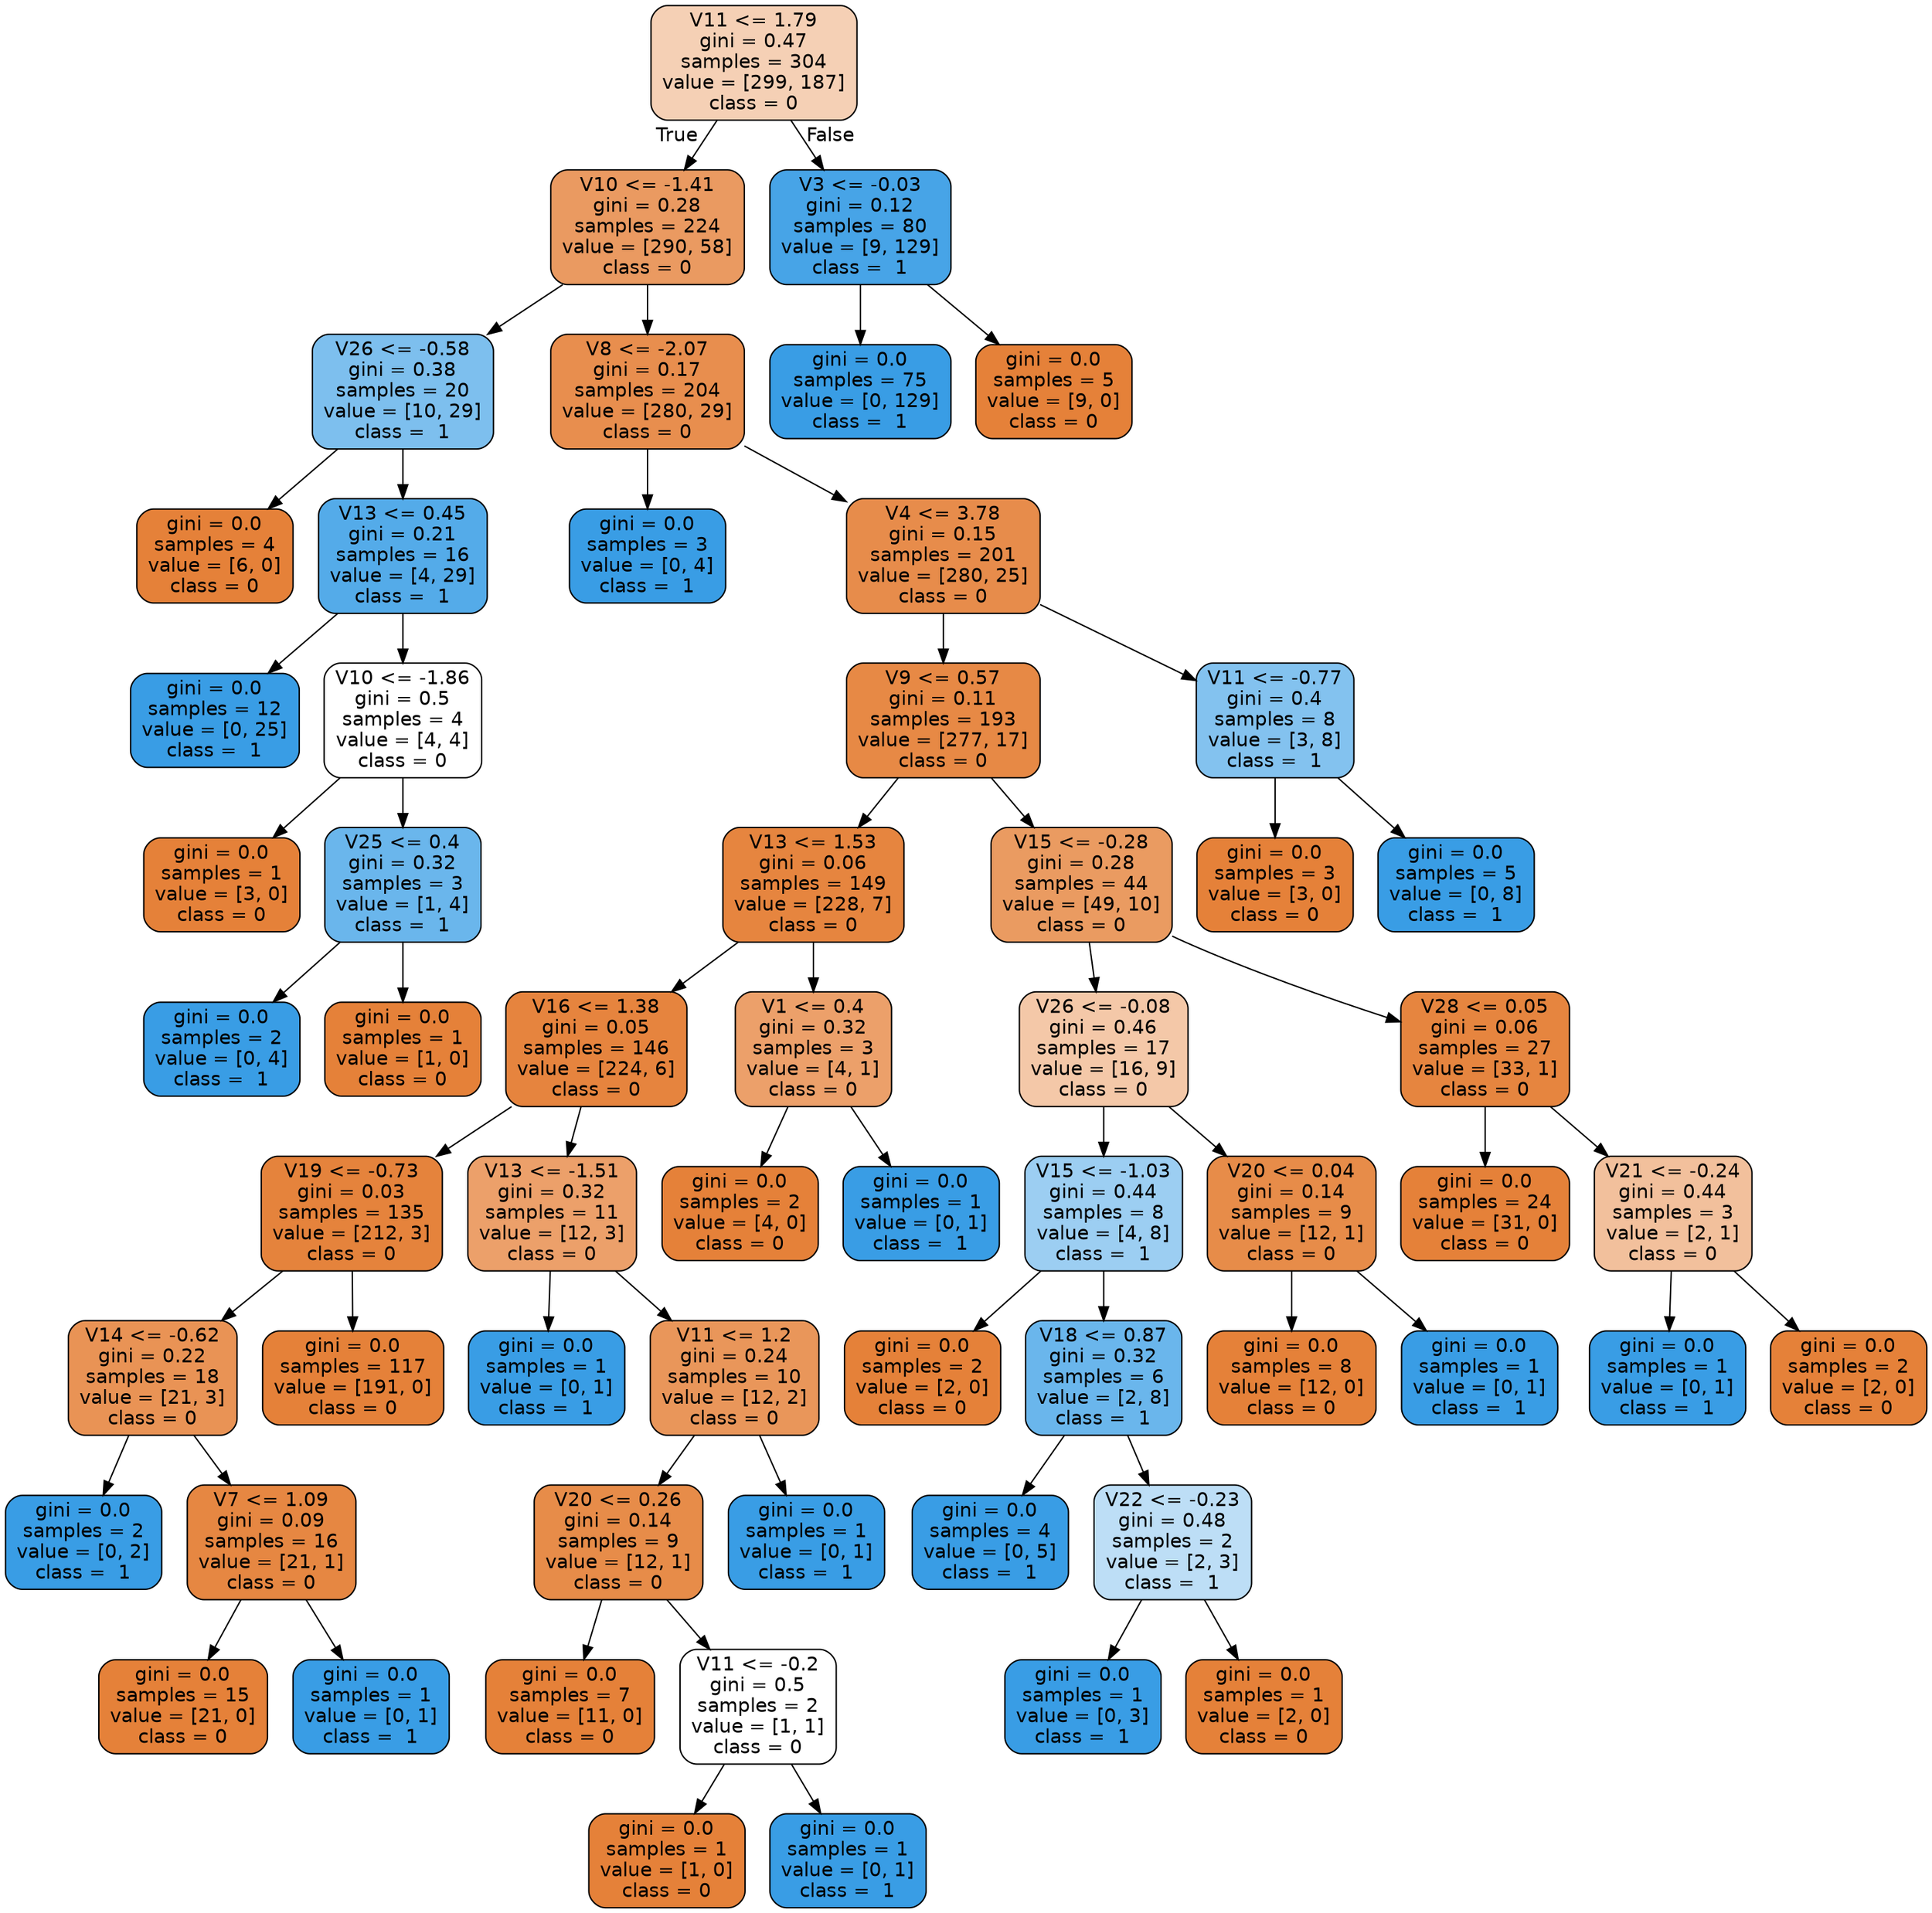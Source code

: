 digraph Tree {
node [shape=box, style="filled, rounded", color="black", fontname=helvetica] ;
edge [fontname=helvetica] ;
0 [label="V11 <= 1.79\ngini = 0.47\nsamples = 304\nvalue = [299, 187]\nclass = 0", fillcolor="#f5d0b5"] ;
1 [label="V10 <= -1.41\ngini = 0.28\nsamples = 224\nvalue = [290, 58]\nclass = 0", fillcolor="#ea9a61"] ;
0 -> 1 [labeldistance=2.5, labelangle=45, headlabel="True"] ;
2 [label="V26 <= -0.58\ngini = 0.38\nsamples = 20\nvalue = [10, 29]\nclass =  1", fillcolor="#7dbfee"] ;
1 -> 2 ;
3 [label="gini = 0.0\nsamples = 4\nvalue = [6, 0]\nclass = 0", fillcolor="#e58139"] ;
2 -> 3 ;
4 [label="V13 <= 0.45\ngini = 0.21\nsamples = 16\nvalue = [4, 29]\nclass =  1", fillcolor="#54abe9"] ;
2 -> 4 ;
5 [label="gini = 0.0\nsamples = 12\nvalue = [0, 25]\nclass =  1", fillcolor="#399de5"] ;
4 -> 5 ;
6 [label="V10 <= -1.86\ngini = 0.5\nsamples = 4\nvalue = [4, 4]\nclass = 0", fillcolor="#ffffff"] ;
4 -> 6 ;
7 [label="gini = 0.0\nsamples = 1\nvalue = [3, 0]\nclass = 0", fillcolor="#e58139"] ;
6 -> 7 ;
8 [label="V25 <= 0.4\ngini = 0.32\nsamples = 3\nvalue = [1, 4]\nclass =  1", fillcolor="#6ab6ec"] ;
6 -> 8 ;
9 [label="gini = 0.0\nsamples = 2\nvalue = [0, 4]\nclass =  1", fillcolor="#399de5"] ;
8 -> 9 ;
10 [label="gini = 0.0\nsamples = 1\nvalue = [1, 0]\nclass = 0", fillcolor="#e58139"] ;
8 -> 10 ;
11 [label="V8 <= -2.07\ngini = 0.17\nsamples = 204\nvalue = [280, 29]\nclass = 0", fillcolor="#e88e4e"] ;
1 -> 11 ;
12 [label="gini = 0.0\nsamples = 3\nvalue = [0, 4]\nclass =  1", fillcolor="#399de5"] ;
11 -> 12 ;
13 [label="V4 <= 3.78\ngini = 0.15\nsamples = 201\nvalue = [280, 25]\nclass = 0", fillcolor="#e78c4b"] ;
11 -> 13 ;
14 [label="V9 <= 0.57\ngini = 0.11\nsamples = 193\nvalue = [277, 17]\nclass = 0", fillcolor="#e78945"] ;
13 -> 14 ;
15 [label="V13 <= 1.53\ngini = 0.06\nsamples = 149\nvalue = [228, 7]\nclass = 0", fillcolor="#e6853f"] ;
14 -> 15 ;
16 [label="V16 <= 1.38\ngini = 0.05\nsamples = 146\nvalue = [224, 6]\nclass = 0", fillcolor="#e6843e"] ;
15 -> 16 ;
17 [label="V19 <= -0.73\ngini = 0.03\nsamples = 135\nvalue = [212, 3]\nclass = 0", fillcolor="#e5833c"] ;
16 -> 17 ;
18 [label="V14 <= -0.62\ngini = 0.22\nsamples = 18\nvalue = [21, 3]\nclass = 0", fillcolor="#e99355"] ;
17 -> 18 ;
19 [label="gini = 0.0\nsamples = 2\nvalue = [0, 2]\nclass =  1", fillcolor="#399de5"] ;
18 -> 19 ;
20 [label="V7 <= 1.09\ngini = 0.09\nsamples = 16\nvalue = [21, 1]\nclass = 0", fillcolor="#e68742"] ;
18 -> 20 ;
21 [label="gini = 0.0\nsamples = 15\nvalue = [21, 0]\nclass = 0", fillcolor="#e58139"] ;
20 -> 21 ;
22 [label="gini = 0.0\nsamples = 1\nvalue = [0, 1]\nclass =  1", fillcolor="#399de5"] ;
20 -> 22 ;
23 [label="gini = 0.0\nsamples = 117\nvalue = [191, 0]\nclass = 0", fillcolor="#e58139"] ;
17 -> 23 ;
24 [label="V13 <= -1.51\ngini = 0.32\nsamples = 11\nvalue = [12, 3]\nclass = 0", fillcolor="#eca06a"] ;
16 -> 24 ;
25 [label="gini = 0.0\nsamples = 1\nvalue = [0, 1]\nclass =  1", fillcolor="#399de5"] ;
24 -> 25 ;
26 [label="V11 <= 1.2\ngini = 0.24\nsamples = 10\nvalue = [12, 2]\nclass = 0", fillcolor="#e9965a"] ;
24 -> 26 ;
27 [label="V20 <= 0.26\ngini = 0.14\nsamples = 9\nvalue = [12, 1]\nclass = 0", fillcolor="#e78c49"] ;
26 -> 27 ;
28 [label="gini = 0.0\nsamples = 7\nvalue = [11, 0]\nclass = 0", fillcolor="#e58139"] ;
27 -> 28 ;
29 [label="V11 <= -0.2\ngini = 0.5\nsamples = 2\nvalue = [1, 1]\nclass = 0", fillcolor="#ffffff"] ;
27 -> 29 ;
30 [label="gini = 0.0\nsamples = 1\nvalue = [1, 0]\nclass = 0", fillcolor="#e58139"] ;
29 -> 30 ;
31 [label="gini = 0.0\nsamples = 1\nvalue = [0, 1]\nclass =  1", fillcolor="#399de5"] ;
29 -> 31 ;
32 [label="gini = 0.0\nsamples = 1\nvalue = [0, 1]\nclass =  1", fillcolor="#399de5"] ;
26 -> 32 ;
33 [label="V1 <= 0.4\ngini = 0.32\nsamples = 3\nvalue = [4, 1]\nclass = 0", fillcolor="#eca06a"] ;
15 -> 33 ;
34 [label="gini = 0.0\nsamples = 2\nvalue = [4, 0]\nclass = 0", fillcolor="#e58139"] ;
33 -> 34 ;
35 [label="gini = 0.0\nsamples = 1\nvalue = [0, 1]\nclass =  1", fillcolor="#399de5"] ;
33 -> 35 ;
36 [label="V15 <= -0.28\ngini = 0.28\nsamples = 44\nvalue = [49, 10]\nclass = 0", fillcolor="#ea9b61"] ;
14 -> 36 ;
37 [label="V26 <= -0.08\ngini = 0.46\nsamples = 17\nvalue = [16, 9]\nclass = 0", fillcolor="#f4c8a8"] ;
36 -> 37 ;
38 [label="V15 <= -1.03\ngini = 0.44\nsamples = 8\nvalue = [4, 8]\nclass =  1", fillcolor="#9ccef2"] ;
37 -> 38 ;
39 [label="gini = 0.0\nsamples = 2\nvalue = [2, 0]\nclass = 0", fillcolor="#e58139"] ;
38 -> 39 ;
40 [label="V18 <= 0.87\ngini = 0.32\nsamples = 6\nvalue = [2, 8]\nclass =  1", fillcolor="#6ab6ec"] ;
38 -> 40 ;
41 [label="gini = 0.0\nsamples = 4\nvalue = [0, 5]\nclass =  1", fillcolor="#399de5"] ;
40 -> 41 ;
42 [label="V22 <= -0.23\ngini = 0.48\nsamples = 2\nvalue = [2, 3]\nclass =  1", fillcolor="#bddef6"] ;
40 -> 42 ;
43 [label="gini = 0.0\nsamples = 1\nvalue = [0, 3]\nclass =  1", fillcolor="#399de5"] ;
42 -> 43 ;
44 [label="gini = 0.0\nsamples = 1\nvalue = [2, 0]\nclass = 0", fillcolor="#e58139"] ;
42 -> 44 ;
45 [label="V20 <= 0.04\ngini = 0.14\nsamples = 9\nvalue = [12, 1]\nclass = 0", fillcolor="#e78c49"] ;
37 -> 45 ;
46 [label="gini = 0.0\nsamples = 8\nvalue = [12, 0]\nclass = 0", fillcolor="#e58139"] ;
45 -> 46 ;
47 [label="gini = 0.0\nsamples = 1\nvalue = [0, 1]\nclass =  1", fillcolor="#399de5"] ;
45 -> 47 ;
48 [label="V28 <= 0.05\ngini = 0.06\nsamples = 27\nvalue = [33, 1]\nclass = 0", fillcolor="#e6853f"] ;
36 -> 48 ;
49 [label="gini = 0.0\nsamples = 24\nvalue = [31, 0]\nclass = 0", fillcolor="#e58139"] ;
48 -> 49 ;
50 [label="V21 <= -0.24\ngini = 0.44\nsamples = 3\nvalue = [2, 1]\nclass = 0", fillcolor="#f2c09c"] ;
48 -> 50 ;
51 [label="gini = 0.0\nsamples = 1\nvalue = [0, 1]\nclass =  1", fillcolor="#399de5"] ;
50 -> 51 ;
52 [label="gini = 0.0\nsamples = 2\nvalue = [2, 0]\nclass = 0", fillcolor="#e58139"] ;
50 -> 52 ;
53 [label="V11 <= -0.77\ngini = 0.4\nsamples = 8\nvalue = [3, 8]\nclass =  1", fillcolor="#83c2ef"] ;
13 -> 53 ;
54 [label="gini = 0.0\nsamples = 3\nvalue = [3, 0]\nclass = 0", fillcolor="#e58139"] ;
53 -> 54 ;
55 [label="gini = 0.0\nsamples = 5\nvalue = [0, 8]\nclass =  1", fillcolor="#399de5"] ;
53 -> 55 ;
56 [label="V3 <= -0.03\ngini = 0.12\nsamples = 80\nvalue = [9, 129]\nclass =  1", fillcolor="#47a4e7"] ;
0 -> 56 [labeldistance=2.5, labelangle=-45, headlabel="False"] ;
57 [label="gini = 0.0\nsamples = 75\nvalue = [0, 129]\nclass =  1", fillcolor="#399de5"] ;
56 -> 57 ;
58 [label="gini = 0.0\nsamples = 5\nvalue = [9, 0]\nclass = 0", fillcolor="#e58139"] ;
56 -> 58 ;
}